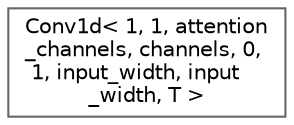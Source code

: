 digraph "Graphical Class Hierarchy"
{
 // LATEX_PDF_SIZE
  bgcolor="transparent";
  edge [fontname=Helvetica,fontsize=10,labelfontname=Helvetica,labelfontsize=10];
  node [fontname=Helvetica,fontsize=10,shape=box,height=0.2,width=0.4];
  rankdir="LR";
  Node0 [id="Node000000",label="Conv1d\< 1, 1, attention\l_channels, channels, 0,\l 1, input_width, input\l_width, T \>",height=0.2,width=0.4,color="grey40", fillcolor="white", style="filled",URL="$class_conv1d.html",tooltip=" "];
}
